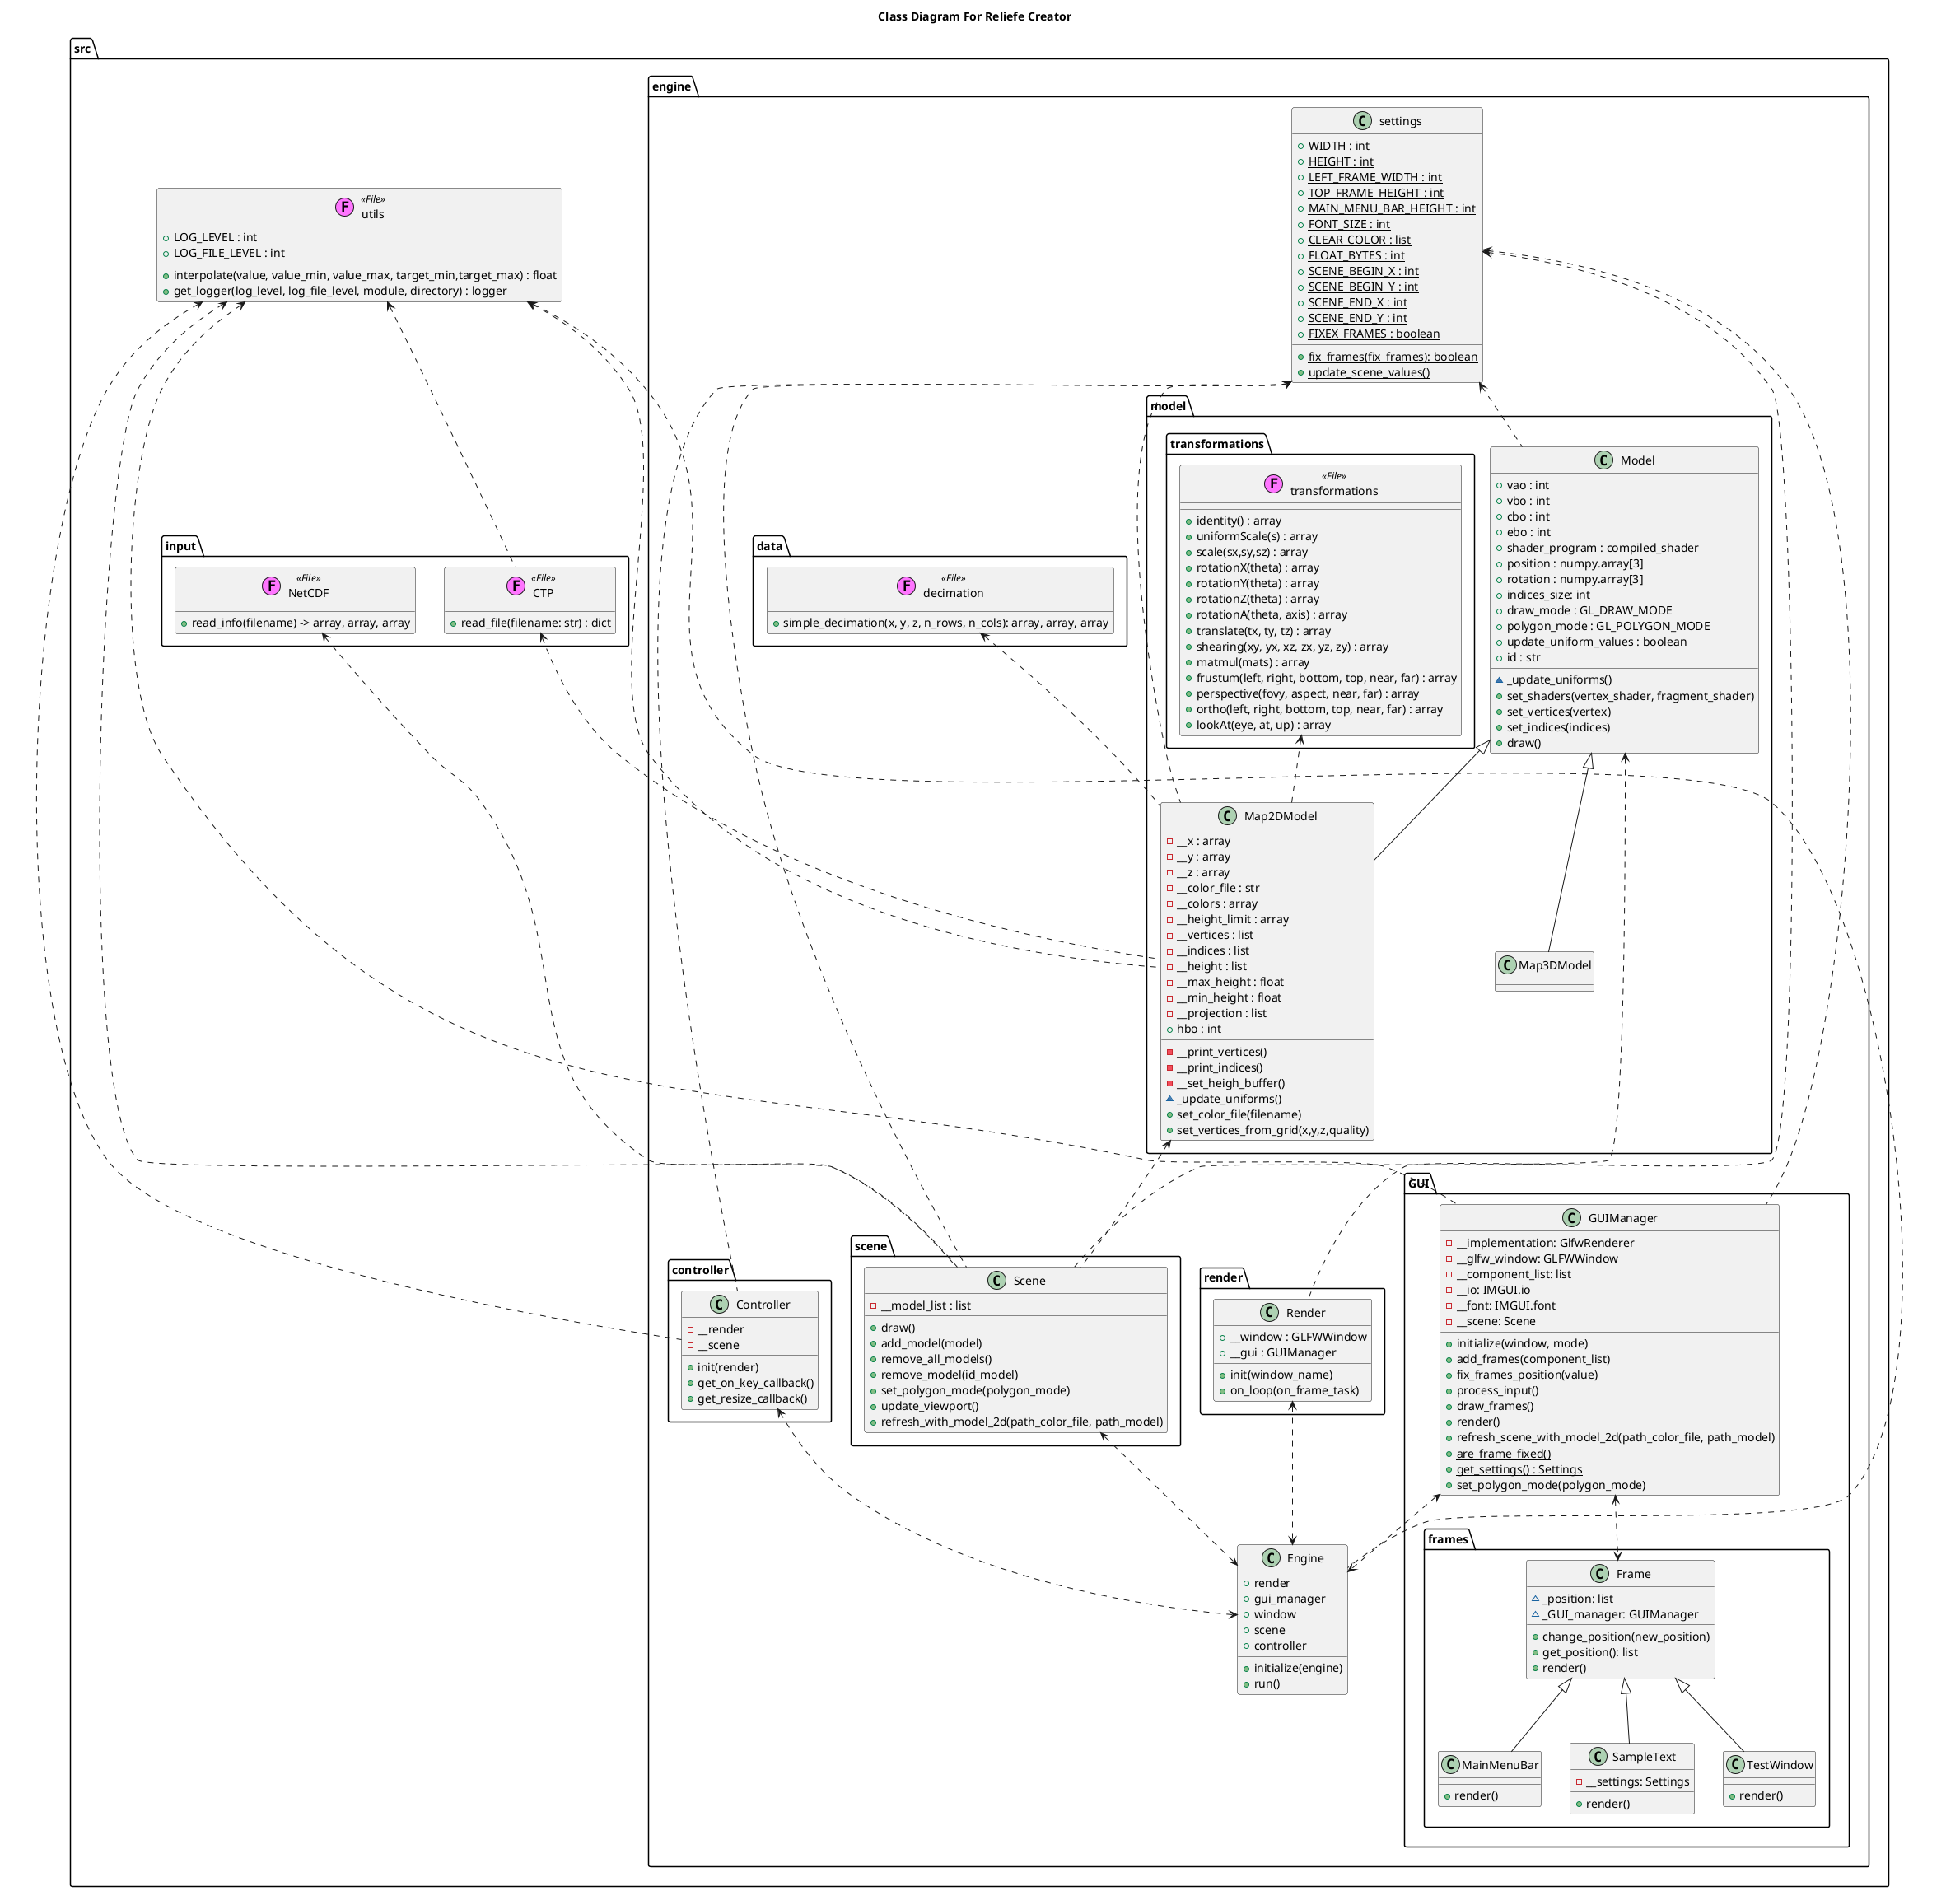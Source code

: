 @startuml

' Variable definition
!$file = "(F,#ff75ff) File"

' Configuration definition
title Class Diagram For Reliefe Creator
set namespaceSeparator .

' Package hierarchy
package src {
    package engine {
        package model {
            package transformations {}
        }
        package render {}
        package data {}
        package controller {}
        package GUI {
            package frames {}
        }
        package scene {}
    }
    package input {}
}


' Classes definition
class src.engine.GUI.GUIManager{
    - __implementation: GlfwRenderer
    - __glfw_window: GLFWWindow
    - __component_list: list
    - __io: IMGUI.io
    - __font: IMGUI.font
    - __scene: Scene

    + initialize(window, mode)
    + add_frames(component_list)
    + fix_frames_position(value)
    + process_input()
    + draw_frames()
    + render()
    + refresh_scene_with_model_2d(path_color_file, path_model)
    {static} + are_frame_fixed()
    {static} + get_settings() : Settings
    + set_polygon_mode(polygon_mode)
}

class src.engine.settings  {
    {static} + WIDTH : int
    {static} + HEIGHT : int
    {static} + LEFT_FRAME_WIDTH : int
    {static} + TOP_FRAME_HEIGHT : int
    {static} + MAIN_MENU_BAR_HEIGHT : int
    {static} + FONT_SIZE : int
    {static} + CLEAR_COLOR : list
    {static} + FLOAT_BYTES : int
    {static} + SCENE_BEGIN_X : int
    {static} + SCENE_BEGIN_Y : int
    {static} + SCENE_END_X : int
    {static} + SCENE_END_Y : int
    {static} + FIXEX_FRAMES : boolean
    {static} + fix_frames(fix_frames): boolean
    {static} + update_scene_values()
}

class src.engine.model.transformations.transformations <<$file>> {
    + identity() : array
    + uniformScale(s) : array
    + scale(sx,sy,sz) : array
    + rotationX(theta) : array
    + rotationY(theta) : array
    + rotationZ(theta) : array
    + rotationA(theta, axis) : array
    + translate(tx, ty, tz) : array
    + shearing(xy, yx, xz, zx, yz, zy) : array
    + matmul(mats) : array
    + frustum(left, right, bottom, top, near, far) : array
    + perspective(fovy, aspect, near, far) : array
    + ortho(left, right, bottom, top, near, far) : array
    + lookAt(eye, at, up) : array
}


class src.engine.model.Model {

    + vao : int
    + vbo : int
    + cbo : int
    + ebo : int
    + shader_program : compiled_shader
    + position : numpy.array[3]
    + rotation : numpy.array[3]
    + indices_size: int
    + draw_mode : GL_DRAW_MODE
    + polygon_mode : GL_POLYGON_MODE
    + update_uniform_values : boolean
    + id : str

    ~ _update_uniforms()
    + set_shaders(vertex_shader, fragment_shader)
    + set_vertices(vertex)
    + set_indices(indices)
    + draw()
}

class src.engine.render.Render {
    + __window : GLFWWindow
    + __gui : GUIManager
    + init(window_name)
    + on_loop(on_frame_task)
}

class src.input.NetCDF <<$file>> {
    + read_info(filename) -> array, array, array
}

class src.engine.data.decimation <<$file>>{
    + simple_decimation(x, y, z, n_rows, n_cols): array, array, array
}

class src.utils <<$file>>{
    + LOG_LEVEL : int
    + LOG_FILE_LEVEL : int
    + interpolate(value, value_min, value_max, target_min,target_max) : float
    + get_logger(log_level, log_file_level, module, directory) : logger
}

class src.engine.model.Map2DModel{
    - __x : array
    - __y : array
    - __z : array
    - __color_file : str
    - __colors : array
    - __height_limit : array
    - __vertices : list
    - __indices : list
    - __height : list
    - __max_height : float
    - __min_height : float
    - __projection : list
    + hbo : int

    - __print_vertices()
    - __print_indices()
    - __set_heigh_buffer()
    ~ _update_uniforms()
    + set_color_file(filename)
    + set_vertices_from_grid(x,y,z,quality)

}

class src.input.CTP <<$file>> {
    + read_file(filename: str) : dict
}

class src.engine.model.Map3DModel{

}

'class src.main <<$file>> {
'
'}

class src.engine.GUI.frames.Frame {
    ~ _position: list
    ~ _GUI_manager: GUIManager

    + change_position(new_position)
    + get_position(): list
    + render()
}

class src.engine.GUI.frames.MainMenuBar {
    + render()
}

class src.engine.GUI.frames.SampleText {
    - __settings: Settings
    + render()
}

class src.engine.GUI.frames.TestWindow {
    + render()
}

class src.engine.controller.Controller {
    - __render
    - __scene
    + init(render)
    + get_on_key_callback()
    + get_resize_callback()
}

class src.engine.scene.Scene {
    - __model_list : list
    + draw()
    + add_model(model)
    + remove_all_models()
    + remove_model(id_model)
    + set_polygon_mode(polygon_mode)
    + update_viewport()
    + refresh_with_model_2d(path_color_file, path_model)
}

class src.engine.Engine {
    + render
    + gui_manager
    + window
    + scene
    + controller
    + initialize(engine)
    + run()

}

' herency
src.engine.model.Map2DModel -u-|> src.engine.model.Model
src.engine.model.Map3DModel -u-|> src.engine.model.Model

src.engine.GUI.frames.MainMenuBar -u-|> src.engine.GUI.frames.Frame
src.engine.GUI.frames.SampleText -u-|> src.engine.GUI.frames.Frame
src.engine.GUI.frames.TestWindow -u-|> src.engine.GUI.frames.Frame

' uses
src.engine.model.Map2DModel -u.> src.engine.data.decimation
src.engine.model.Map2DModel -u.> src.engine.settings
src.engine.model.Map2DModel -u.> src.engine.model.transformations.transformations
src.engine.model.Map2DModel -u.> src.input.CTP
src.engine.model.Map2DModel -u.> src.utils

src.input.CTP -u.> src.utils

src.engine.model.Model -u.> src.engine.settings

src.engine.render.Render -u.> src.engine.settings

' Uncomment to check main file
'src.main -u.> src.utils
'src.main -u.> src.engine.render
'src.main -u.> src.input.NetCDF
'src.main -u.> src.engine.GUI.GUIManager
'src.main -u.> src.engine.model.Map2DModel

src.engine.GUI.GUIManager -u.> src.utils
src.engine.GUI.GUIManager -u.> src.engine.settings

src.engine.Engine <-u.> src.engine.render.Render
src.engine.Engine -u.> src.utils
src.engine.Engine <-u.> src.engine.GUI.GUIManager
src.engine.Engine <-u.> src.engine.controller.Controller
src.engine.Engine <-u.> src.engine.scene.Scene

src.engine.GUI.frames.Frame <-u.> src.engine.GUI.GUIManager

src.engine.controller.Controller -u.> src.engine.settings
src.engine.controller.Controller -u.> src.utils

src.engine.scene.Scene -u.> src.engine.model.Map2DModel
src.engine.scene.Scene -u.> src.engine.model.Model
src.engine.scene.Scene -u.> src.input.NetCDF
src.engine.scene.Scene -u.> src.utils
src.engine.scene.Scene -u.> src.engine.settings
@enduml